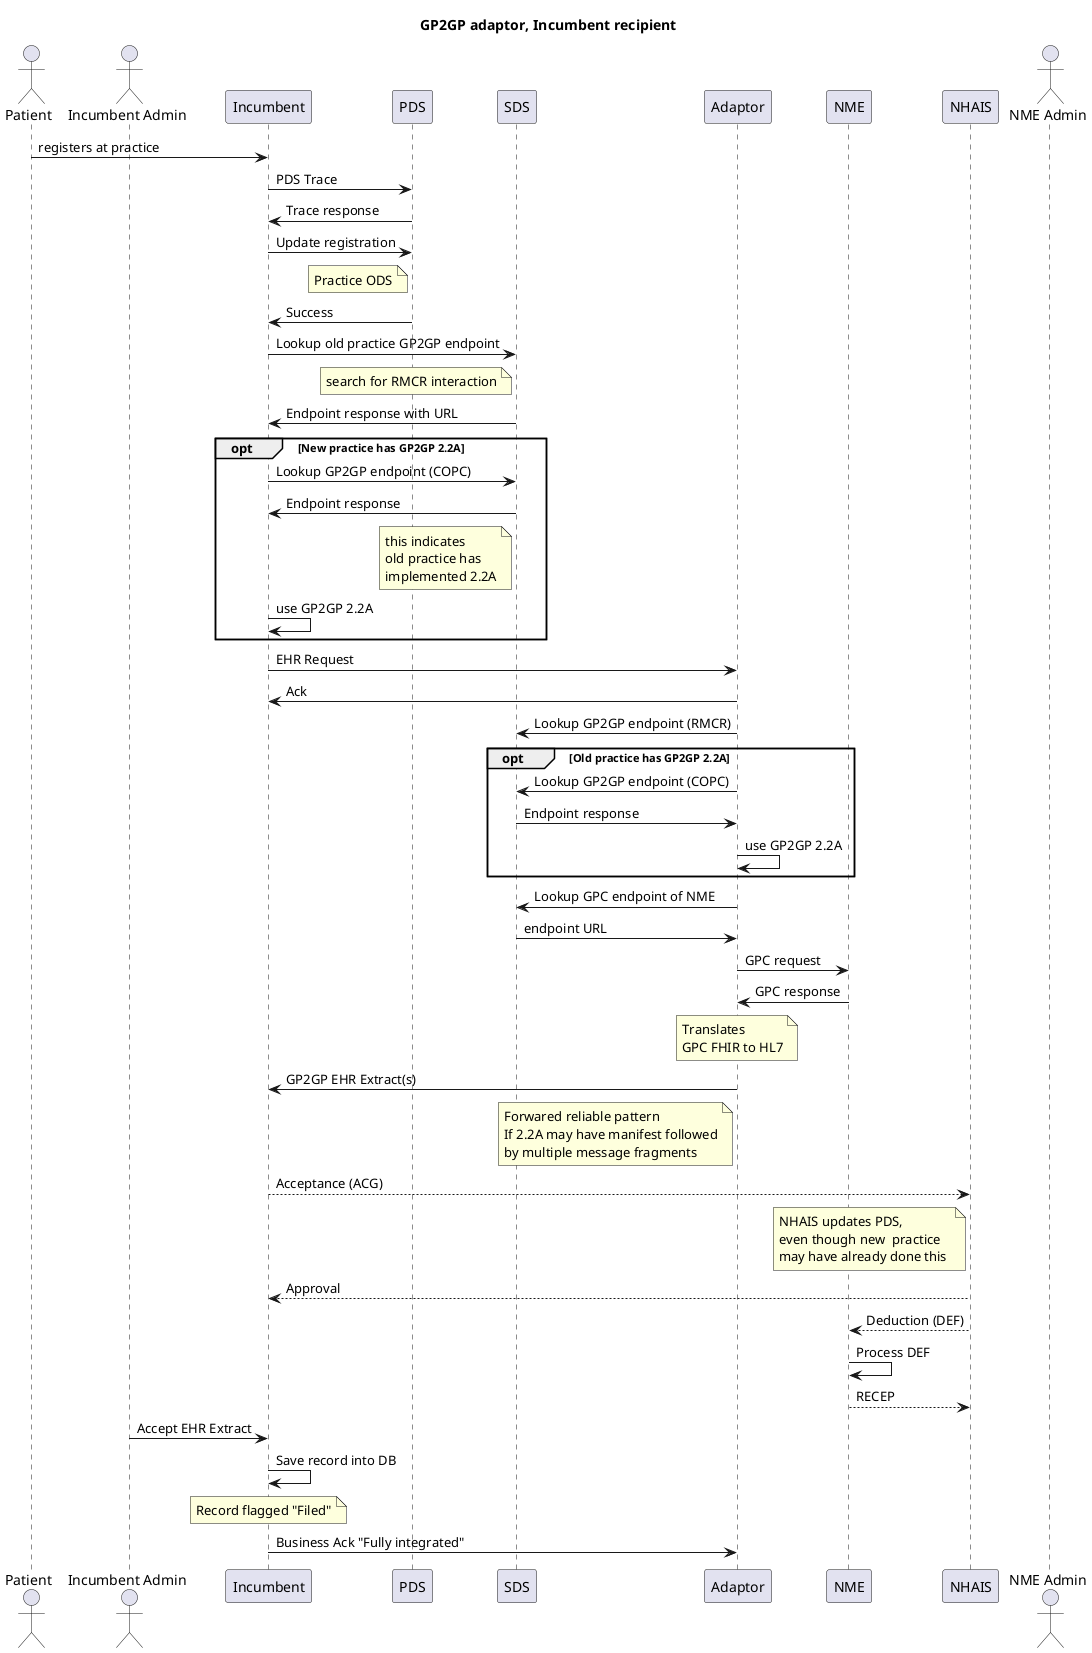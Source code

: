 @startuml


title GP2GP adaptor, Incumbent recipient
actor Patient
actor "Incumbent Admin" as igp
Patient->Incumbent: registers at practice
Incumbent->PDS:PDS Trace
PDS->Incumbent:Trace response
Incumbent->PDS:Update registration
note left of PDS: Practice ODS
PDS->Incumbent:Success

Incumbent->SDS:Lookup old practice GP2GP endpoint
note left of SDS: search for RMCR interaction
SDS->Incumbent:Endpoint response with URL
opt New practice has GP2GP 2.2A
Incumbent->SDS:Lookup GP2GP endpoint (COPC)
SDS->Incumbent:Endpoint response
note left of SDS 
this indicates 
old practice has 
implemented 2.2A
end note
Incumbent->Incumbent:use GP2GP 2.2A
end

Incumbent->Adaptor:EHR Request
Adaptor->Incumbent:Ack
Adaptor->SDS:Lookup GP2GP endpoint (RMCR)
opt Old practice has GP2GP 2.2A
Adaptor->SDS:Lookup GP2GP endpoint (COPC)
SDS->Adaptor:Endpoint response
Adaptor->Adaptor:use GP2GP 2.2A
end

Adaptor->SDS:Lookup GPC endpoint of NME
SDS->Adaptor:endpoint URL
Adaptor->NME:GPC request
NME->Adaptor:GPC response
Note over Adaptor
Translates 
GPC FHIR to HL7
end note
Adaptor->Incumbent:GP2GP EHR Extract(s)
note left of Adaptor
Forwared reliable pattern
If 2.2A may have manifest followed
by multiple message fragments
end note

Incumbent-->NHAIS:Acceptance (ACG)

note left of NHAIS
NHAIS updates PDS, 
even though new  practice 
may have already done this 
end note
NHAIS-->Incumbent:Approval
NHAIS-->NME:Deduction (DEF)
NME->NME:Process DEF
NME-->NHAIS:RECEP


Actor "NME Admin"

igp->Incumbent:Accept EHR Extract
Incumbent->Incumbent:Save record into DB
note over Incumbent: Record flagged "Filed"
Incumbent->Adaptor:Business Ack "Fully integrated"

@enduml